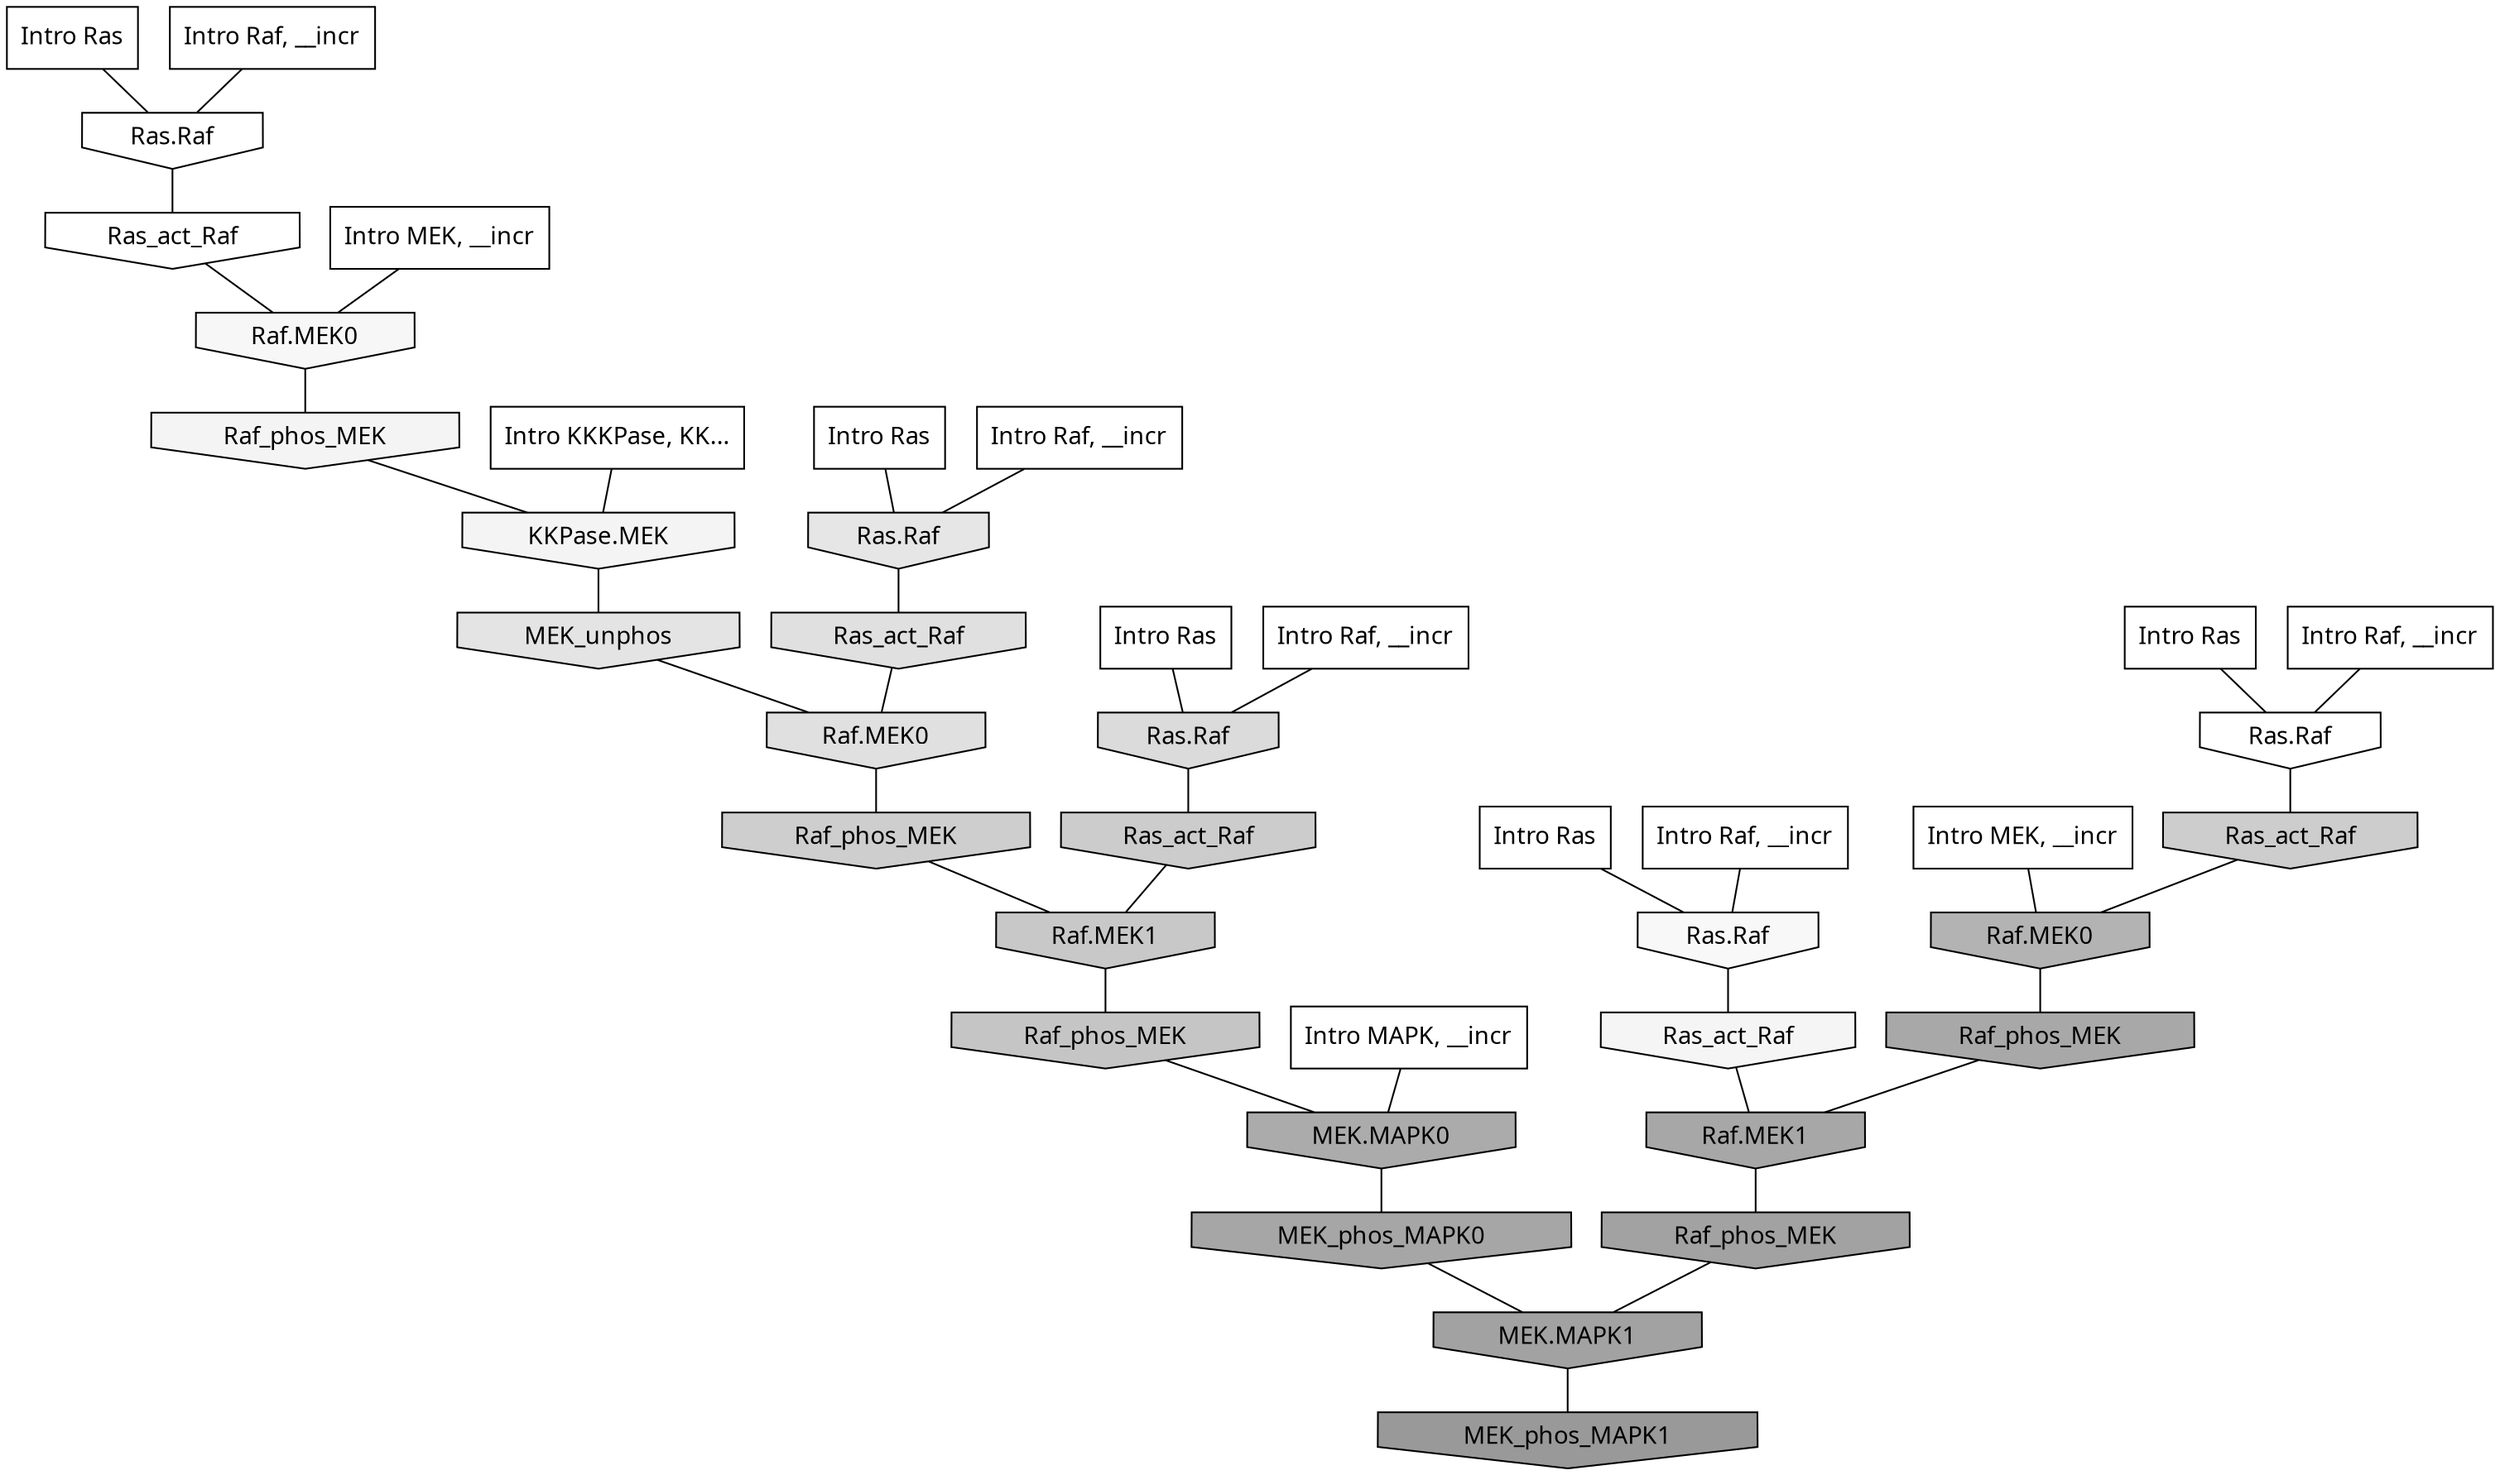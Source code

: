 digraph G{
  rankdir="TB";
  ranksep=0.30;
  node [fontname="CMU Serif"];
  edge [fontname="CMU Serif"];
  
  2 [label="Intro Ras", shape=rectangle, style=filled, fillcolor="0.000 0.000 1.000"]
  
  4 [label="Intro Ras", shape=rectangle, style=filled, fillcolor="0.000 0.000 1.000"]
  
  15 [label="Intro Ras", shape=rectangle, style=filled, fillcolor="0.000 0.000 1.000"]
  
  28 [label="Intro Ras", shape=rectangle, style=filled, fillcolor="0.000 0.000 1.000"]
  
  91 [label="Intro Ras", shape=rectangle, style=filled, fillcolor="0.000 0.000 1.000"]
  
  132 [label="Intro Raf, __incr", shape=rectangle, style=filled, fillcolor="0.000 0.000 1.000"]
  
  293 [label="Intro Raf, __incr", shape=rectangle, style=filled, fillcolor="0.000 0.000 1.000"]
  
  315 [label="Intro Raf, __incr", shape=rectangle, style=filled, fillcolor="0.000 0.000 1.000"]
  
  424 [label="Intro Raf, __incr", shape=rectangle, style=filled, fillcolor="0.000 0.000 1.000"]
  
  798 [label="Intro Raf, __incr", shape=rectangle, style=filled, fillcolor="0.000 0.000 1.000"]
  
  1795 [label="Intro MEK, __incr", shape=rectangle, style=filled, fillcolor="0.000 0.000 1.000"]
  
  1853 [label="Intro MEK, __incr", shape=rectangle, style=filled, fillcolor="0.000 0.000 1.000"]
  
  2675 [label="Intro MAPK, __incr", shape=rectangle, style=filled, fillcolor="0.000 0.000 1.000"]
  
  3183 [label="Intro KKKPase, KK...", shape=rectangle, style=filled, fillcolor="0.000 0.000 1.000"]
  
  3228 [label="Ras.Raf", shape=invhouse, style=filled, fillcolor="0.000 0.000 1.000"]
  
  3291 [label="Ras.Raf", shape=invhouse, style=filled, fillcolor="0.000 0.000 1.000"]
  
  3320 [label="Ras_act_Raf", shape=invhouse, style=filled, fillcolor="0.000 0.000 0.998"]
  
  3511 [label="Ras.Raf", shape=invhouse, style=filled, fillcolor="0.000 0.000 0.970"]
  
  3534 [label="Raf.MEK0", shape=invhouse, style=filled, fillcolor="0.000 0.000 0.968"]
  
  3631 [label="Ras_act_Raf", shape=invhouse, style=filled, fillcolor="0.000 0.000 0.958"]
  
  3637 [label="Raf_phos_MEK", shape=invhouse, style=filled, fillcolor="0.000 0.000 0.957"]
  
  3639 [label="KKPase.MEK", shape=invhouse, style=filled, fillcolor="0.000 0.000 0.957"]
  
  4497 [label="Ras.Raf", shape=invhouse, style=filled, fillcolor="0.000 0.000 0.901"]
  
  4623 [label="MEK_unphos", shape=invhouse, style=filled, fillcolor="0.000 0.000 0.893"]
  
  4935 [label="Ras_act_Raf", shape=invhouse, style=filled, fillcolor="0.000 0.000 0.876"]
  
  4937 [label="Raf.MEK0", shape=invhouse, style=filled, fillcolor="0.000 0.000 0.876"]
  
  5297 [label="Ras.Raf", shape=invhouse, style=filled, fillcolor="0.000 0.000 0.856"]
  
  6273 [label="Raf_phos_MEK", shape=invhouse, style=filled, fillcolor="0.000 0.000 0.808"]
  
  6409 [label="Ras_act_Raf", shape=invhouse, style=filled, fillcolor="0.000 0.000 0.803"]
  
  6512 [label="Ras_act_Raf", shape=invhouse, style=filled, fillcolor="0.000 0.000 0.800"]
  
  6966 [label="Raf.MEK1", shape=invhouse, style=filled, fillcolor="0.000 0.000 0.784"]
  
  7389 [label="Raf_phos_MEK", shape=invhouse, style=filled, fillcolor="0.000 0.000 0.772"]
  
  10279 [label="Raf.MEK0", shape=invhouse, style=filled, fillcolor="0.000 0.000 0.700"]
  
  11928 [label="MEK.MAPK0", shape=invhouse, style=filled, fillcolor="0.000 0.000 0.671"]
  
  12764 [label="Raf_phos_MEK", shape=invhouse, style=filled, fillcolor="0.000 0.000 0.659"]
  
  13100 [label="Raf.MEK1", shape=invhouse, style=filled, fillcolor="0.000 0.000 0.654"]
  
  13435 [label="MEK_phos_MAPK0", shape=invhouse, style=filled, fillcolor="0.000 0.000 0.649"]
  
  14613 [label="Raf_phos_MEK", shape=invhouse, style=filled, fillcolor="0.000 0.000 0.634"]
  
  14631 [label="MEK.MAPK1", shape=invhouse, style=filled, fillcolor="0.000 0.000 0.634"]
  
  16576 [label="MEK_phos_MAPK1", shape=invhouse, style=filled, fillcolor="0.000 0.000 0.600"]
  
  
  14631 -> 16576 [dir=none, color="0.000 0.000 0.000"] 
  14613 -> 14631 [dir=none, color="0.000 0.000 0.000"] 
  13435 -> 14631 [dir=none, color="0.000 0.000 0.000"] 
  13100 -> 14613 [dir=none, color="0.000 0.000 0.000"] 
  12764 -> 13100 [dir=none, color="0.000 0.000 0.000"] 
  11928 -> 13435 [dir=none, color="0.000 0.000 0.000"] 
  10279 -> 12764 [dir=none, color="0.000 0.000 0.000"] 
  7389 -> 11928 [dir=none, color="0.000 0.000 0.000"] 
  6966 -> 7389 [dir=none, color="0.000 0.000 0.000"] 
  6512 -> 6966 [dir=none, color="0.000 0.000 0.000"] 
  6409 -> 10279 [dir=none, color="0.000 0.000 0.000"] 
  6273 -> 6966 [dir=none, color="0.000 0.000 0.000"] 
  5297 -> 6512 [dir=none, color="0.000 0.000 0.000"] 
  4937 -> 6273 [dir=none, color="0.000 0.000 0.000"] 
  4935 -> 4937 [dir=none, color="0.000 0.000 0.000"] 
  4623 -> 4937 [dir=none, color="0.000 0.000 0.000"] 
  4497 -> 4935 [dir=none, color="0.000 0.000 0.000"] 
  3639 -> 4623 [dir=none, color="0.000 0.000 0.000"] 
  3637 -> 3639 [dir=none, color="0.000 0.000 0.000"] 
  3631 -> 13100 [dir=none, color="0.000 0.000 0.000"] 
  3534 -> 3637 [dir=none, color="0.000 0.000 0.000"] 
  3511 -> 3631 [dir=none, color="0.000 0.000 0.000"] 
  3320 -> 3534 [dir=none, color="0.000 0.000 0.000"] 
  3291 -> 6409 [dir=none, color="0.000 0.000 0.000"] 
  3228 -> 3320 [dir=none, color="0.000 0.000 0.000"] 
  3183 -> 3639 [dir=none, color="0.000 0.000 0.000"] 
  2675 -> 11928 [dir=none, color="0.000 0.000 0.000"] 
  1853 -> 10279 [dir=none, color="0.000 0.000 0.000"] 
  1795 -> 3534 [dir=none, color="0.000 0.000 0.000"] 
  798 -> 5297 [dir=none, color="0.000 0.000 0.000"] 
  424 -> 3228 [dir=none, color="0.000 0.000 0.000"] 
  315 -> 3511 [dir=none, color="0.000 0.000 0.000"] 
  293 -> 3291 [dir=none, color="0.000 0.000 0.000"] 
  132 -> 4497 [dir=none, color="0.000 0.000 0.000"] 
  91 -> 3291 [dir=none, color="0.000 0.000 0.000"] 
  28 -> 3511 [dir=none, color="0.000 0.000 0.000"] 
  15 -> 5297 [dir=none, color="0.000 0.000 0.000"] 
  4 -> 4497 [dir=none, color="0.000 0.000 0.000"] 
  2 -> 3228 [dir=none, color="0.000 0.000 0.000"] 
  
  }
